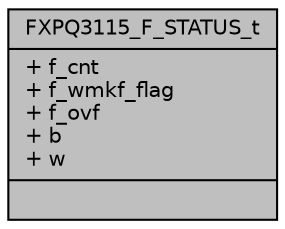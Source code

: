 digraph "FXPQ3115_F_STATUS_t"
{
  edge [fontname="Helvetica",fontsize="10",labelfontname="Helvetica",labelfontsize="10"];
  node [fontname="Helvetica",fontsize="10",shape=record];
  Node1 [label="{FXPQ3115_F_STATUS_t\n|+ f_cnt\l+ f_wmkf_flag\l+ f_ovf\l+ b\l+ w\l|}",height=0.2,width=0.4,color="black", fillcolor="grey75", style="filled", fontcolor="black"];
}
